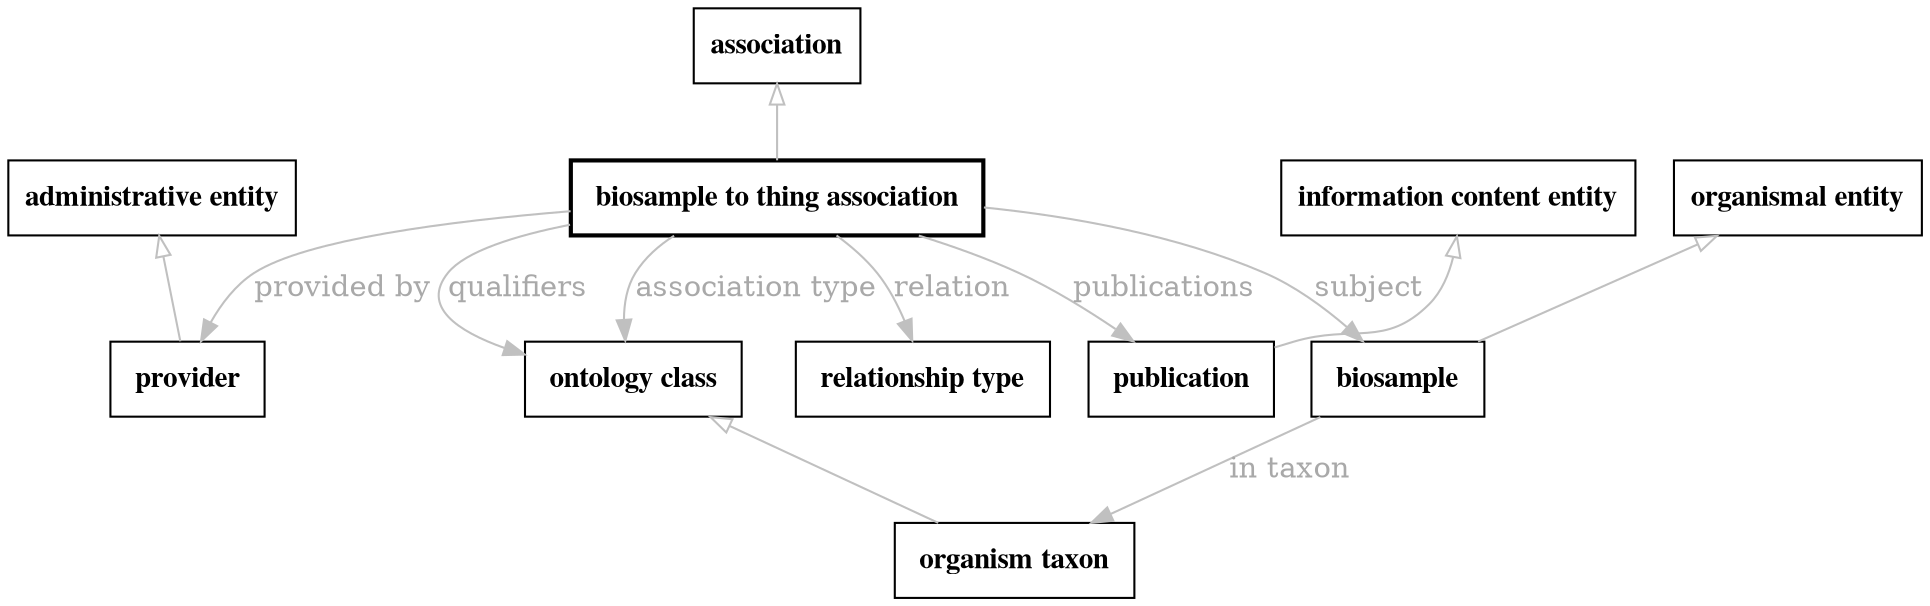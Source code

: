 // biolink model
digraph {
	graph [fontsize=32 penwidth=5]
	node [color=black fontname="times bold" shape=rectangle]
	edge [color=gray fontcolor=darkgray]
	"biosample to thing association" [label=" biosample to thing association " style=bold]
	association -> "biosample to thing association" [label="" arrowtail=onormal dir=back]
	"biosample to thing association" -> provider [label="provided by"]
	provider [label=" provider " style=solid]
	"administrative entity" -> provider [label="" arrowtail=onormal dir=back]
	"biosample to thing association" -> publication [label=publications]
	publication [label=" publication " style=solid]
	"information content entity" -> publication [label="" arrowtail=onormal dir=back]
	"biosample to thing association" -> "ontology class" [label=qualifiers]
	"ontology class" [label=" ontology class " style=solid]
	"biosample to thing association" -> "relationship type" [label=relation]
	"relationship type" [label=" relationship type " style=solid]
	"biosample to thing association" -> biosample [label=subject]
	biosample [label=" biosample " style=solid]
	"organismal entity" -> biosample [label="" arrowtail=onormal dir=back]
	biosample -> "organism taxon" [label="in taxon"]
	"organism taxon" [label=" organism taxon " style=solid]
	"ontology class" -> "organism taxon" [label="" arrowtail=onormal dir=back]
	"biosample to thing association" -> "ontology class" [label="association type"]
}
